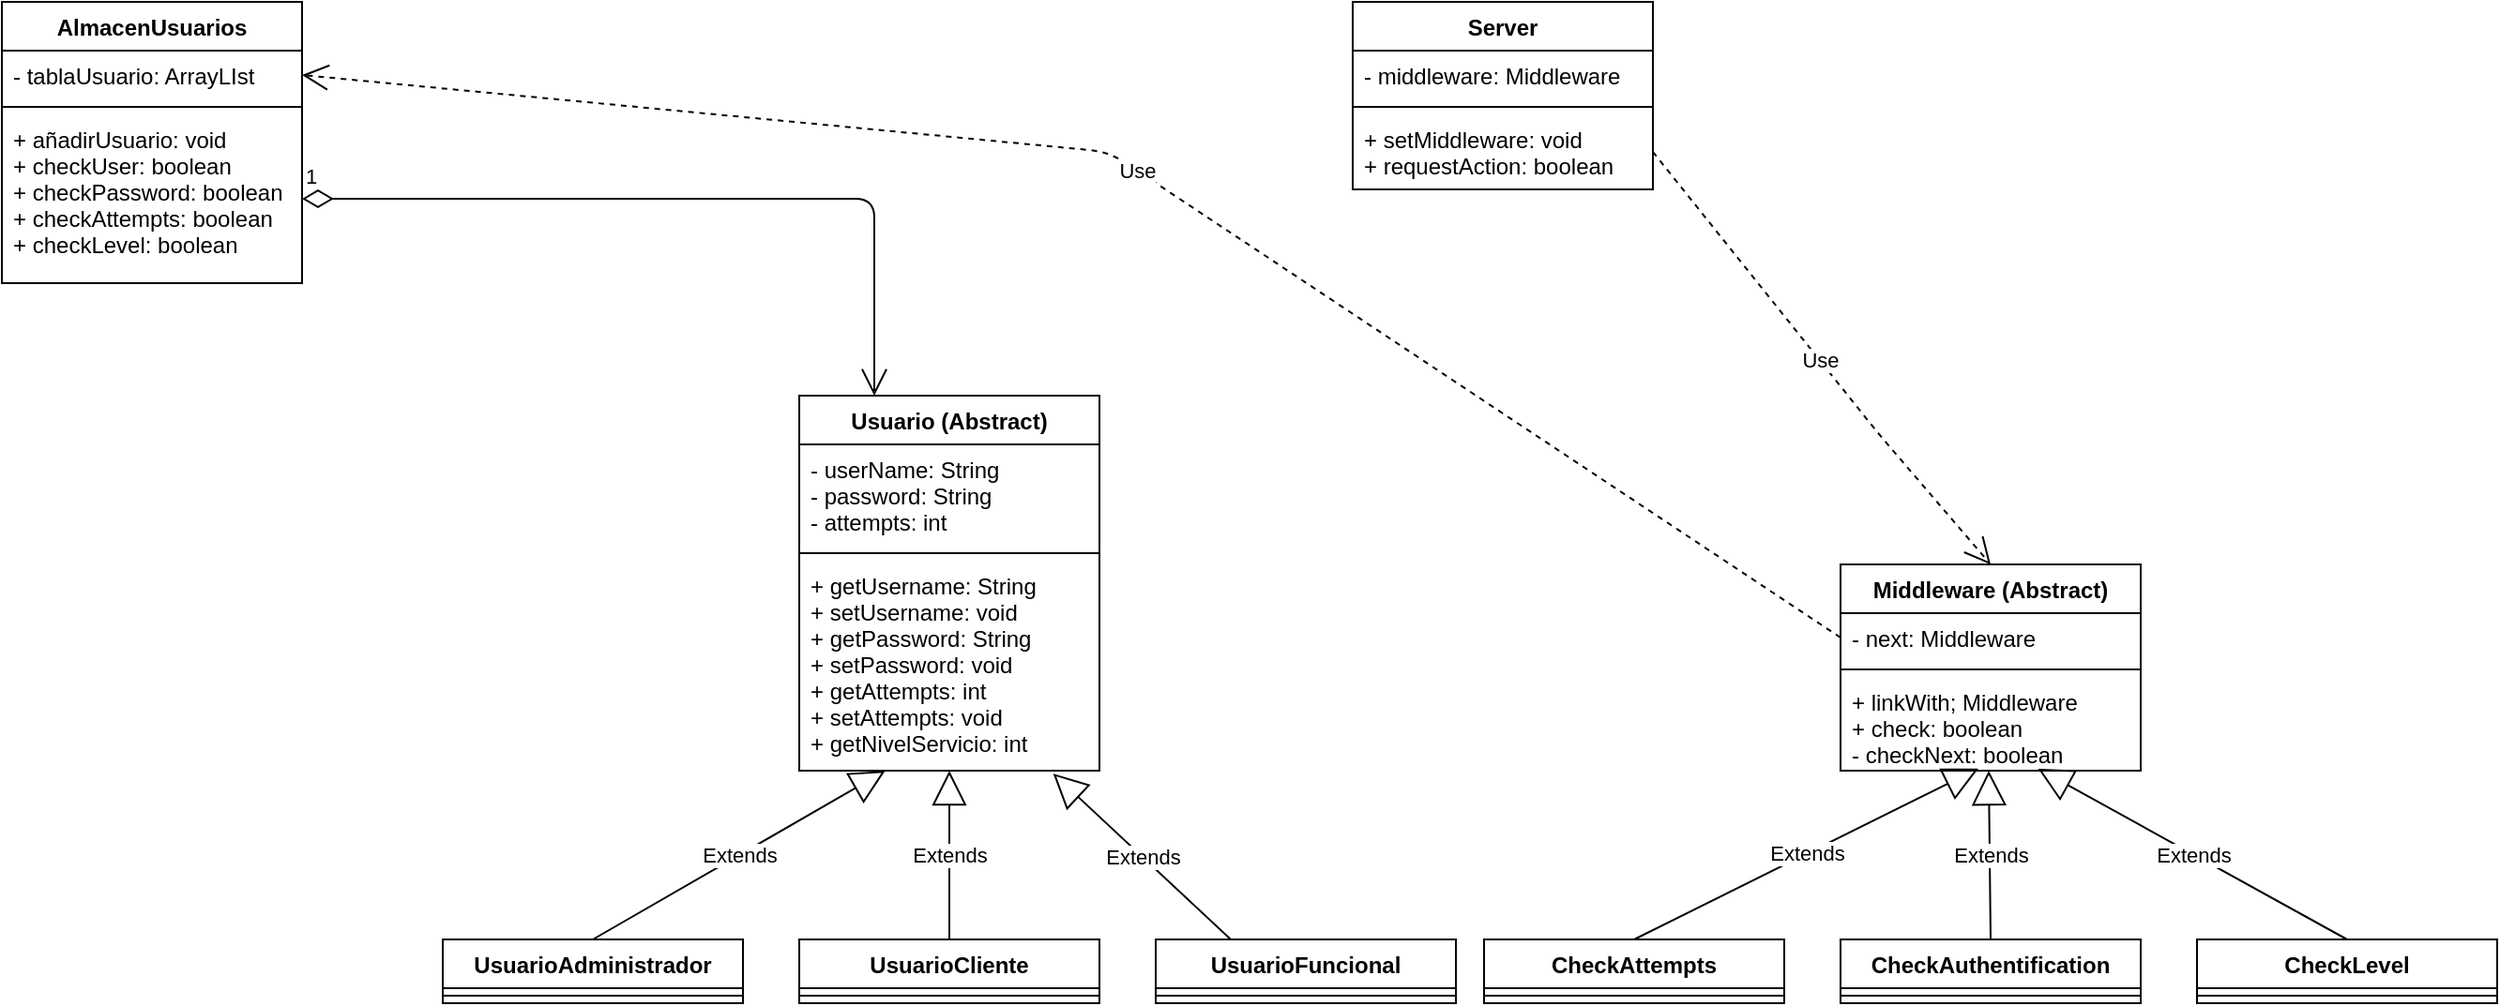 <mxfile version="13.9.9" type="device"><diagram id="UDGMcN4RSbypYRvhLZwO" name="Page-1"><mxGraphModel dx="2523" dy="979" grid="1" gridSize="10" guides="1" tooltips="1" connect="1" arrows="1" fold="1" page="1" pageScale="1" pageWidth="850" pageHeight="1100" math="0" shadow="0"><root><mxCell id="0"/><mxCell id="1" parent="0"/><mxCell id="MIPw3wYKcXfeOkgaFlGy-1" value="Middleware (Abstract)" style="swimlane;fontStyle=1;align=center;verticalAlign=top;childLayout=stackLayout;horizontal=1;startSize=26;horizontalStack=0;resizeParent=1;resizeParentMax=0;resizeLast=0;collapsible=1;marginBottom=0;" vertex="1" parent="1"><mxGeometry x="820" y="520" width="160" height="110" as="geometry"/></mxCell><mxCell id="MIPw3wYKcXfeOkgaFlGy-2" value="- next: Middleware" style="text;strokeColor=none;fillColor=none;align=left;verticalAlign=top;spacingLeft=4;spacingRight=4;overflow=hidden;rotatable=0;points=[[0,0.5],[1,0.5]];portConstraint=eastwest;" vertex="1" parent="MIPw3wYKcXfeOkgaFlGy-1"><mxGeometry y="26" width="160" height="26" as="geometry"/></mxCell><mxCell id="MIPw3wYKcXfeOkgaFlGy-3" value="" style="line;strokeWidth=1;fillColor=none;align=left;verticalAlign=middle;spacingTop=-1;spacingLeft=3;spacingRight=3;rotatable=0;labelPosition=right;points=[];portConstraint=eastwest;" vertex="1" parent="MIPw3wYKcXfeOkgaFlGy-1"><mxGeometry y="52" width="160" height="8" as="geometry"/></mxCell><mxCell id="MIPw3wYKcXfeOkgaFlGy-4" value="+ linkWith; Middleware&#10;+ check: boolean&#10;- checkNext: boolean" style="text;strokeColor=none;fillColor=none;align=left;verticalAlign=top;spacingLeft=4;spacingRight=4;overflow=hidden;rotatable=0;points=[[0,0.5],[1,0.5]];portConstraint=eastwest;" vertex="1" parent="MIPw3wYKcXfeOkgaFlGy-1"><mxGeometry y="60" width="160" height="50" as="geometry"/></mxCell><mxCell id="MIPw3wYKcXfeOkgaFlGy-5" value="CheckAttempts" style="swimlane;fontStyle=1;align=center;verticalAlign=top;childLayout=stackLayout;horizontal=1;startSize=26;horizontalStack=0;resizeParent=1;resizeParentMax=0;resizeLast=0;collapsible=1;marginBottom=0;" vertex="1" parent="1"><mxGeometry x="630" y="720" width="160" height="34" as="geometry"/></mxCell><mxCell id="MIPw3wYKcXfeOkgaFlGy-7" value="" style="line;strokeWidth=1;fillColor=none;align=left;verticalAlign=middle;spacingTop=-1;spacingLeft=3;spacingRight=3;rotatable=0;labelPosition=right;points=[];portConstraint=eastwest;" vertex="1" parent="MIPw3wYKcXfeOkgaFlGy-5"><mxGeometry y="26" width="160" height="8" as="geometry"/></mxCell><mxCell id="MIPw3wYKcXfeOkgaFlGy-9" value="CheckAuthentification" style="swimlane;fontStyle=1;align=center;verticalAlign=top;childLayout=stackLayout;horizontal=1;startSize=26;horizontalStack=0;resizeParent=1;resizeParentMax=0;resizeLast=0;collapsible=1;marginBottom=0;" vertex="1" parent="1"><mxGeometry x="820" y="720" width="160" height="34" as="geometry"/></mxCell><mxCell id="MIPw3wYKcXfeOkgaFlGy-10" value="" style="line;strokeWidth=1;fillColor=none;align=left;verticalAlign=middle;spacingTop=-1;spacingLeft=3;spacingRight=3;rotatable=0;labelPosition=right;points=[];portConstraint=eastwest;" vertex="1" parent="MIPw3wYKcXfeOkgaFlGy-9"><mxGeometry y="26" width="160" height="8" as="geometry"/></mxCell><mxCell id="MIPw3wYKcXfeOkgaFlGy-13" value="CheckLevel" style="swimlane;fontStyle=1;align=center;verticalAlign=top;childLayout=stackLayout;horizontal=1;startSize=26;horizontalStack=0;resizeParent=1;resizeParentMax=0;resizeLast=0;collapsible=1;marginBottom=0;" vertex="1" parent="1"><mxGeometry x="1010" y="720" width="160" height="34" as="geometry"/></mxCell><mxCell id="MIPw3wYKcXfeOkgaFlGy-14" value="" style="line;strokeWidth=1;fillColor=none;align=left;verticalAlign=middle;spacingTop=-1;spacingLeft=3;spacingRight=3;rotatable=0;labelPosition=right;points=[];portConstraint=eastwest;" vertex="1" parent="MIPw3wYKcXfeOkgaFlGy-13"><mxGeometry y="26" width="160" height="8" as="geometry"/></mxCell><mxCell id="MIPw3wYKcXfeOkgaFlGy-15" value="Extends" style="endArrow=block;endSize=16;endFill=0;html=1;entryX=0.459;entryY=0.978;entryDx=0;entryDy=0;entryPerimeter=0;exitX=0.5;exitY=0;exitDx=0;exitDy=0;" edge="1" parent="1" source="MIPw3wYKcXfeOkgaFlGy-5" target="MIPw3wYKcXfeOkgaFlGy-4"><mxGeometry width="160" relative="1" as="geometry"><mxPoint x="830" y="700" as="sourcePoint"/><mxPoint x="990" y="700" as="targetPoint"/></mxGeometry></mxCell><mxCell id="MIPw3wYKcXfeOkgaFlGy-16" value="Extends" style="endArrow=block;endSize=16;endFill=0;html=1;exitX=0.5;exitY=0;exitDx=0;exitDy=0;" edge="1" parent="1" source="MIPw3wYKcXfeOkgaFlGy-9"><mxGeometry width="160" relative="1" as="geometry"><mxPoint x="720" y="730" as="sourcePoint"/><mxPoint x="899" y="630" as="targetPoint"/></mxGeometry></mxCell><mxCell id="MIPw3wYKcXfeOkgaFlGy-17" value="Extends" style="endArrow=block;endSize=16;endFill=0;html=1;entryX=0.658;entryY=0.978;entryDx=0;entryDy=0;entryPerimeter=0;exitX=0.5;exitY=0;exitDx=0;exitDy=0;" edge="1" parent="1" source="MIPw3wYKcXfeOkgaFlGy-13" target="MIPw3wYKcXfeOkgaFlGy-4"><mxGeometry width="160" relative="1" as="geometry"><mxPoint x="910" y="730" as="sourcePoint"/><mxPoint x="909.04" y="629.8" as="targetPoint"/></mxGeometry></mxCell><mxCell id="MIPw3wYKcXfeOkgaFlGy-18" value="Usuario (Abstract)" style="swimlane;fontStyle=1;align=center;verticalAlign=top;childLayout=stackLayout;horizontal=1;startSize=26;horizontalStack=0;resizeParent=1;resizeParentMax=0;resizeLast=0;collapsible=1;marginBottom=0;" vertex="1" parent="1"><mxGeometry x="265" y="430" width="160" height="200" as="geometry"/></mxCell><mxCell id="MIPw3wYKcXfeOkgaFlGy-19" value="- userName: String&#10;- password: String&#10;- attempts: int" style="text;strokeColor=none;fillColor=none;align=left;verticalAlign=top;spacingLeft=4;spacingRight=4;overflow=hidden;rotatable=0;points=[[0,0.5],[1,0.5]];portConstraint=eastwest;" vertex="1" parent="MIPw3wYKcXfeOkgaFlGy-18"><mxGeometry y="26" width="160" height="54" as="geometry"/></mxCell><mxCell id="MIPw3wYKcXfeOkgaFlGy-20" value="" style="line;strokeWidth=1;fillColor=none;align=left;verticalAlign=middle;spacingTop=-1;spacingLeft=3;spacingRight=3;rotatable=0;labelPosition=right;points=[];portConstraint=eastwest;" vertex="1" parent="MIPw3wYKcXfeOkgaFlGy-18"><mxGeometry y="80" width="160" height="8" as="geometry"/></mxCell><mxCell id="MIPw3wYKcXfeOkgaFlGy-21" value="+ getUsername: String&#10;+ setUsername: void&#10;+ getPassword: String&#10;+ setPassword: void&#10;+ getAttempts: int&#10;+ setAttempts: void&#10;+ getNivelServicio: int" style="text;strokeColor=none;fillColor=none;align=left;verticalAlign=top;spacingLeft=4;spacingRight=4;overflow=hidden;rotatable=0;points=[[0,0.5],[1,0.5]];portConstraint=eastwest;" vertex="1" parent="MIPw3wYKcXfeOkgaFlGy-18"><mxGeometry y="88" width="160" height="112" as="geometry"/></mxCell><mxCell id="MIPw3wYKcXfeOkgaFlGy-22" value="UsuarioAdministrador" style="swimlane;fontStyle=1;align=center;verticalAlign=top;childLayout=stackLayout;horizontal=1;startSize=26;horizontalStack=0;resizeParent=1;resizeParentMax=0;resizeLast=0;collapsible=1;marginBottom=0;" vertex="1" parent="1"><mxGeometry x="75" y="720" width="160" height="34" as="geometry"/></mxCell><mxCell id="MIPw3wYKcXfeOkgaFlGy-23" value="" style="line;strokeWidth=1;fillColor=none;align=left;verticalAlign=middle;spacingTop=-1;spacingLeft=3;spacingRight=3;rotatable=0;labelPosition=right;points=[];portConstraint=eastwest;" vertex="1" parent="MIPw3wYKcXfeOkgaFlGy-22"><mxGeometry y="26" width="160" height="8" as="geometry"/></mxCell><mxCell id="MIPw3wYKcXfeOkgaFlGy-24" value="UsuarioCliente" style="swimlane;fontStyle=1;align=center;verticalAlign=top;childLayout=stackLayout;horizontal=1;startSize=26;horizontalStack=0;resizeParent=1;resizeParentMax=0;resizeLast=0;collapsible=1;marginBottom=0;" vertex="1" parent="1"><mxGeometry x="265" y="720" width="160" height="34" as="geometry"/></mxCell><mxCell id="MIPw3wYKcXfeOkgaFlGy-25" value="" style="line;strokeWidth=1;fillColor=none;align=left;verticalAlign=middle;spacingTop=-1;spacingLeft=3;spacingRight=3;rotatable=0;labelPosition=right;points=[];portConstraint=eastwest;" vertex="1" parent="MIPw3wYKcXfeOkgaFlGy-24"><mxGeometry y="26" width="160" height="8" as="geometry"/></mxCell><mxCell id="MIPw3wYKcXfeOkgaFlGy-26" value="UsuarioFuncional" style="swimlane;fontStyle=1;align=center;verticalAlign=top;childLayout=stackLayout;horizontal=1;startSize=26;horizontalStack=0;resizeParent=1;resizeParentMax=0;resizeLast=0;collapsible=1;marginBottom=0;" vertex="1" parent="1"><mxGeometry x="455" y="720" width="160" height="34" as="geometry"/></mxCell><mxCell id="MIPw3wYKcXfeOkgaFlGy-27" value="" style="line;strokeWidth=1;fillColor=none;align=left;verticalAlign=middle;spacingTop=-1;spacingLeft=3;spacingRight=3;rotatable=0;labelPosition=right;points=[];portConstraint=eastwest;" vertex="1" parent="MIPw3wYKcXfeOkgaFlGy-26"><mxGeometry y="26" width="160" height="8" as="geometry"/></mxCell><mxCell id="MIPw3wYKcXfeOkgaFlGy-28" value="Extends" style="endArrow=block;endSize=16;endFill=0;html=1;entryX=0.286;entryY=1.001;entryDx=0;entryDy=0;entryPerimeter=0;exitX=0.5;exitY=0;exitDx=0;exitDy=0;" edge="1" parent="1" source="MIPw3wYKcXfeOkgaFlGy-22" target="MIPw3wYKcXfeOkgaFlGy-21"><mxGeometry width="160" relative="1" as="geometry"><mxPoint x="98.28" y="690.88" as="sourcePoint"/><mxPoint x="281.72" y="590" as="targetPoint"/></mxGeometry></mxCell><mxCell id="MIPw3wYKcXfeOkgaFlGy-29" value="Extends" style="endArrow=block;endSize=16;endFill=0;html=1;exitX=0.5;exitY=0;exitDx=0;exitDy=0;" edge="1" parent="1" source="MIPw3wYKcXfeOkgaFlGy-24" target="MIPw3wYKcXfeOkgaFlGy-21"><mxGeometry width="160" relative="1" as="geometry"><mxPoint x="165" y="730" as="sourcePoint"/><mxPoint x="320.76" y="640.112" as="targetPoint"/></mxGeometry></mxCell><mxCell id="MIPw3wYKcXfeOkgaFlGy-30" value="Extends" style="endArrow=block;endSize=16;endFill=0;html=1;entryX=0.846;entryY=1.014;entryDx=0;entryDy=0;entryPerimeter=0;exitX=0.25;exitY=0;exitDx=0;exitDy=0;" edge="1" parent="1" source="MIPw3wYKcXfeOkgaFlGy-26" target="MIPw3wYKcXfeOkgaFlGy-21"><mxGeometry width="160" relative="1" as="geometry"><mxPoint x="175" y="740" as="sourcePoint"/><mxPoint x="330.76" y="650.112" as="targetPoint"/></mxGeometry></mxCell><mxCell id="MIPw3wYKcXfeOkgaFlGy-31" value="AlmacenUsuarios" style="swimlane;fontStyle=1;align=center;verticalAlign=top;childLayout=stackLayout;horizontal=1;startSize=26;horizontalStack=0;resizeParent=1;resizeParentMax=0;resizeLast=0;collapsible=1;marginBottom=0;" vertex="1" parent="1"><mxGeometry x="-160" y="220" width="160" height="150" as="geometry"/></mxCell><mxCell id="MIPw3wYKcXfeOkgaFlGy-32" value="- tablaUsuario: ArrayLIst" style="text;strokeColor=none;fillColor=none;align=left;verticalAlign=top;spacingLeft=4;spacingRight=4;overflow=hidden;rotatable=0;points=[[0,0.5],[1,0.5]];portConstraint=eastwest;" vertex="1" parent="MIPw3wYKcXfeOkgaFlGy-31"><mxGeometry y="26" width="160" height="26" as="geometry"/></mxCell><mxCell id="MIPw3wYKcXfeOkgaFlGy-33" value="" style="line;strokeWidth=1;fillColor=none;align=left;verticalAlign=middle;spacingTop=-1;spacingLeft=3;spacingRight=3;rotatable=0;labelPosition=right;points=[];portConstraint=eastwest;" vertex="1" parent="MIPw3wYKcXfeOkgaFlGy-31"><mxGeometry y="52" width="160" height="8" as="geometry"/></mxCell><mxCell id="MIPw3wYKcXfeOkgaFlGy-34" value="+ añadirUsuario: void&#10;+ checkUser: boolean&#10;+ checkPassword: boolean&#10;+ checkAttempts: boolean&#10;+ checkLevel: boolean" style="text;strokeColor=none;fillColor=none;align=left;verticalAlign=top;spacingLeft=4;spacingRight=4;overflow=hidden;rotatable=0;points=[[0,0.5],[1,0.5]];portConstraint=eastwest;" vertex="1" parent="MIPw3wYKcXfeOkgaFlGy-31"><mxGeometry y="60" width="160" height="90" as="geometry"/></mxCell><mxCell id="MIPw3wYKcXfeOkgaFlGy-35" value="1" style="endArrow=open;html=1;endSize=12;startArrow=diamondThin;startSize=14;startFill=0;edgeStyle=orthogonalEdgeStyle;align=left;verticalAlign=bottom;entryX=0.25;entryY=0;entryDx=0;entryDy=0;" edge="1" parent="1" source="MIPw3wYKcXfeOkgaFlGy-34" target="MIPw3wYKcXfeOkgaFlGy-18"><mxGeometry x="-1" y="3" relative="1" as="geometry"><mxPoint x="430" y="320" as="sourcePoint"/><mxPoint x="590" y="320" as="targetPoint"/></mxGeometry></mxCell><mxCell id="MIPw3wYKcXfeOkgaFlGy-36" value="Server" style="swimlane;fontStyle=1;align=center;verticalAlign=top;childLayout=stackLayout;horizontal=1;startSize=26;horizontalStack=0;resizeParent=1;resizeParentMax=0;resizeLast=0;collapsible=1;marginBottom=0;" vertex="1" parent="1"><mxGeometry x="560" y="220" width="160" height="100" as="geometry"/></mxCell><mxCell id="MIPw3wYKcXfeOkgaFlGy-37" value="- middleware: Middleware" style="text;strokeColor=none;fillColor=none;align=left;verticalAlign=top;spacingLeft=4;spacingRight=4;overflow=hidden;rotatable=0;points=[[0,0.5],[1,0.5]];portConstraint=eastwest;" vertex="1" parent="MIPw3wYKcXfeOkgaFlGy-36"><mxGeometry y="26" width="160" height="26" as="geometry"/></mxCell><mxCell id="MIPw3wYKcXfeOkgaFlGy-38" value="" style="line;strokeWidth=1;fillColor=none;align=left;verticalAlign=middle;spacingTop=-1;spacingLeft=3;spacingRight=3;rotatable=0;labelPosition=right;points=[];portConstraint=eastwest;" vertex="1" parent="MIPw3wYKcXfeOkgaFlGy-36"><mxGeometry y="52" width="160" height="8" as="geometry"/></mxCell><mxCell id="MIPw3wYKcXfeOkgaFlGy-39" value="+ setMiddleware: void&#10;+ requestAction: boolean" style="text;strokeColor=none;fillColor=none;align=left;verticalAlign=top;spacingLeft=4;spacingRight=4;overflow=hidden;rotatable=0;points=[[0,0.5],[1,0.5]];portConstraint=eastwest;" vertex="1" parent="MIPw3wYKcXfeOkgaFlGy-36"><mxGeometry y="60" width="160" height="40" as="geometry"/></mxCell><mxCell id="MIPw3wYKcXfeOkgaFlGy-41" value="Use" style="endArrow=open;endSize=12;dashed=1;html=1;entryX=0.5;entryY=0;entryDx=0;entryDy=0;exitX=1;exitY=0.5;exitDx=0;exitDy=0;" edge="1" parent="1" source="MIPw3wYKcXfeOkgaFlGy-39" target="MIPw3wYKcXfeOkgaFlGy-1"><mxGeometry width="160" relative="1" as="geometry"><mxPoint x="430" y="420" as="sourcePoint"/><mxPoint x="590" y="420" as="targetPoint"/><Array as="points"><mxPoint x="840" y="450"/></Array></mxGeometry></mxCell><mxCell id="MIPw3wYKcXfeOkgaFlGy-42" value="Use" style="endArrow=open;endSize=12;dashed=1;html=1;entryX=1;entryY=0.5;entryDx=0;entryDy=0;exitX=0;exitY=0.5;exitDx=0;exitDy=0;" edge="1" parent="1" source="MIPw3wYKcXfeOkgaFlGy-2" target="MIPw3wYKcXfeOkgaFlGy-32"><mxGeometry width="160" relative="1" as="geometry"><mxPoint x="730" y="310" as="sourcePoint"/><mxPoint x="910" y="530" as="targetPoint"/><Array as="points"><mxPoint x="430" y="300"/></Array></mxGeometry></mxCell></root></mxGraphModel></diagram></mxfile>